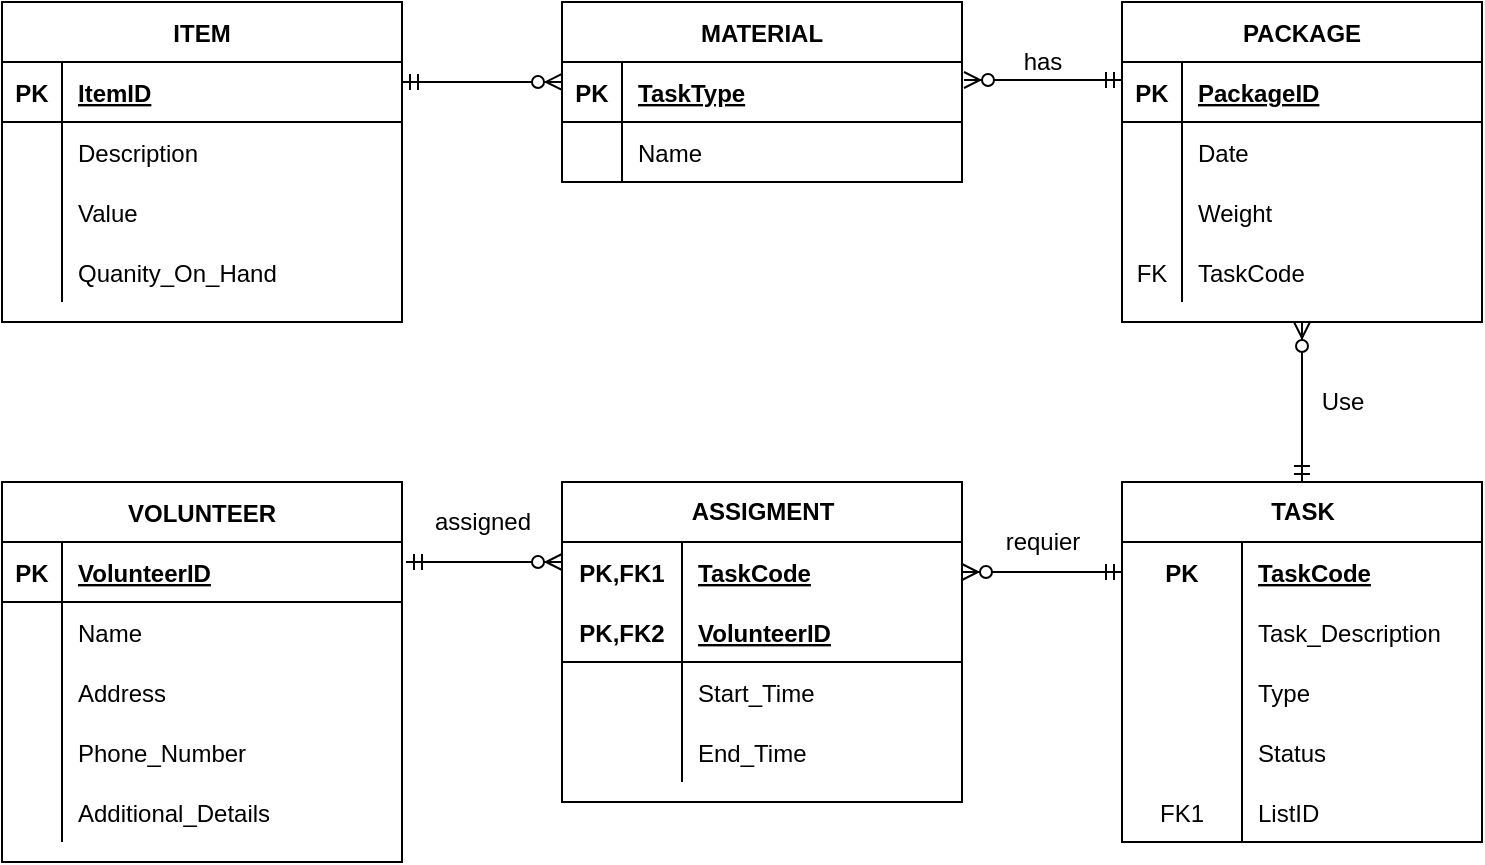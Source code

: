 <mxfile version="14.6.10" type="github">
  <diagram id="HHXSK3o_tv45SCZcJJK3" name="Page-1">
    <mxGraphModel dx="1422" dy="762" grid="1" gridSize="10" guides="1" tooltips="1" connect="1" arrows="1" fold="1" page="1" pageScale="1" pageWidth="850" pageHeight="1100" math="0" shadow="0">
      <root>
        <mxCell id="0" />
        <mxCell id="1" parent="0" />
        <mxCell id="iloRIecj1R1N4f3OYF-m-1" value="ITEM" style="shape=table;startSize=30;container=1;collapsible=1;childLayout=tableLayout;fixedRows=1;rowLines=0;fontStyle=1;align=center;resizeLast=1;" parent="1" vertex="1">
          <mxGeometry x="40" y="40" width="200" height="160" as="geometry" />
        </mxCell>
        <mxCell id="iloRIecj1R1N4f3OYF-m-2" value="" style="shape=partialRectangle;collapsible=0;dropTarget=0;pointerEvents=0;fillColor=none;top=0;left=0;bottom=1;right=0;points=[[0,0.5],[1,0.5]];portConstraint=eastwest;" parent="iloRIecj1R1N4f3OYF-m-1" vertex="1">
          <mxGeometry y="30" width="200" height="30" as="geometry" />
        </mxCell>
        <mxCell id="iloRIecj1R1N4f3OYF-m-3" value="PK" style="shape=partialRectangle;connectable=0;fillColor=none;top=0;left=0;bottom=0;right=0;fontStyle=1;overflow=hidden;" parent="iloRIecj1R1N4f3OYF-m-2" vertex="1">
          <mxGeometry width="30" height="30" as="geometry" />
        </mxCell>
        <mxCell id="iloRIecj1R1N4f3OYF-m-4" value="ItemID" style="shape=partialRectangle;connectable=0;fillColor=none;top=0;left=0;bottom=0;right=0;align=left;spacingLeft=6;fontStyle=5;overflow=hidden;" parent="iloRIecj1R1N4f3OYF-m-2" vertex="1">
          <mxGeometry x="30" width="170" height="30" as="geometry" />
        </mxCell>
        <mxCell id="iloRIecj1R1N4f3OYF-m-5" value="" style="shape=partialRectangle;collapsible=0;dropTarget=0;pointerEvents=0;fillColor=none;top=0;left=0;bottom=0;right=0;points=[[0,0.5],[1,0.5]];portConstraint=eastwest;" parent="iloRIecj1R1N4f3OYF-m-1" vertex="1">
          <mxGeometry y="60" width="200" height="30" as="geometry" />
        </mxCell>
        <mxCell id="iloRIecj1R1N4f3OYF-m-6" value="" style="shape=partialRectangle;connectable=0;fillColor=none;top=0;left=0;bottom=0;right=0;editable=1;overflow=hidden;" parent="iloRIecj1R1N4f3OYF-m-5" vertex="1">
          <mxGeometry width="30" height="30" as="geometry" />
        </mxCell>
        <mxCell id="iloRIecj1R1N4f3OYF-m-7" value="Description" style="shape=partialRectangle;connectable=0;fillColor=none;top=0;left=0;bottom=0;right=0;align=left;spacingLeft=6;overflow=hidden;" parent="iloRIecj1R1N4f3OYF-m-5" vertex="1">
          <mxGeometry x="30" width="170" height="30" as="geometry" />
        </mxCell>
        <mxCell id="iloRIecj1R1N4f3OYF-m-8" value="" style="shape=partialRectangle;collapsible=0;dropTarget=0;pointerEvents=0;fillColor=none;top=0;left=0;bottom=0;right=0;points=[[0,0.5],[1,0.5]];portConstraint=eastwest;" parent="iloRIecj1R1N4f3OYF-m-1" vertex="1">
          <mxGeometry y="90" width="200" height="30" as="geometry" />
        </mxCell>
        <mxCell id="iloRIecj1R1N4f3OYF-m-9" value="" style="shape=partialRectangle;connectable=0;fillColor=none;top=0;left=0;bottom=0;right=0;editable=1;overflow=hidden;" parent="iloRIecj1R1N4f3OYF-m-8" vertex="1">
          <mxGeometry width="30" height="30" as="geometry" />
        </mxCell>
        <mxCell id="iloRIecj1R1N4f3OYF-m-10" value="Value" style="shape=partialRectangle;connectable=0;fillColor=none;top=0;left=0;bottom=0;right=0;align=left;spacingLeft=6;overflow=hidden;" parent="iloRIecj1R1N4f3OYF-m-8" vertex="1">
          <mxGeometry x="30" width="170" height="30" as="geometry" />
        </mxCell>
        <mxCell id="iloRIecj1R1N4f3OYF-m-11" value="" style="shape=partialRectangle;collapsible=0;dropTarget=0;pointerEvents=0;fillColor=none;top=0;left=0;bottom=0;right=0;points=[[0,0.5],[1,0.5]];portConstraint=eastwest;" parent="iloRIecj1R1N4f3OYF-m-1" vertex="1">
          <mxGeometry y="120" width="200" height="30" as="geometry" />
        </mxCell>
        <mxCell id="iloRIecj1R1N4f3OYF-m-12" value="" style="shape=partialRectangle;connectable=0;fillColor=none;top=0;left=0;bottom=0;right=0;editable=1;overflow=hidden;" parent="iloRIecj1R1N4f3OYF-m-11" vertex="1">
          <mxGeometry width="30" height="30" as="geometry" />
        </mxCell>
        <mxCell id="iloRIecj1R1N4f3OYF-m-13" value="Quanity_On_Hand" style="shape=partialRectangle;connectable=0;fillColor=none;top=0;left=0;bottom=0;right=0;align=left;spacingLeft=6;overflow=hidden;" parent="iloRIecj1R1N4f3OYF-m-11" vertex="1">
          <mxGeometry x="30" width="170" height="30" as="geometry" />
        </mxCell>
        <mxCell id="iloRIecj1R1N4f3OYF-m-14" value="PACKAGE" style="shape=table;startSize=30;container=1;collapsible=1;childLayout=tableLayout;fixedRows=1;rowLines=0;fontStyle=1;align=center;resizeLast=1;" parent="1" vertex="1">
          <mxGeometry x="600" y="40" width="180" height="160" as="geometry" />
        </mxCell>
        <mxCell id="iloRIecj1R1N4f3OYF-m-15" value="" style="shape=partialRectangle;collapsible=0;dropTarget=0;pointerEvents=0;fillColor=none;top=0;left=0;bottom=1;right=0;points=[[0,0.5],[1,0.5]];portConstraint=eastwest;" parent="iloRIecj1R1N4f3OYF-m-14" vertex="1">
          <mxGeometry y="30" width="180" height="30" as="geometry" />
        </mxCell>
        <mxCell id="iloRIecj1R1N4f3OYF-m-16" value="PK" style="shape=partialRectangle;connectable=0;fillColor=none;top=0;left=0;bottom=0;right=0;fontStyle=1;overflow=hidden;" parent="iloRIecj1R1N4f3OYF-m-15" vertex="1">
          <mxGeometry width="30" height="30" as="geometry" />
        </mxCell>
        <mxCell id="iloRIecj1R1N4f3OYF-m-17" value="PackageID" style="shape=partialRectangle;connectable=0;fillColor=none;top=0;left=0;bottom=0;right=0;align=left;spacingLeft=6;fontStyle=5;overflow=hidden;" parent="iloRIecj1R1N4f3OYF-m-15" vertex="1">
          <mxGeometry x="30" width="150" height="30" as="geometry" />
        </mxCell>
        <mxCell id="iloRIecj1R1N4f3OYF-m-21" value="" style="shape=partialRectangle;collapsible=0;dropTarget=0;pointerEvents=0;fillColor=none;top=0;left=0;bottom=0;right=0;points=[[0,0.5],[1,0.5]];portConstraint=eastwest;" parent="iloRIecj1R1N4f3OYF-m-14" vertex="1">
          <mxGeometry y="60" width="180" height="30" as="geometry" />
        </mxCell>
        <mxCell id="iloRIecj1R1N4f3OYF-m-22" value="" style="shape=partialRectangle;connectable=0;fillColor=none;top=0;left=0;bottom=0;right=0;editable=1;overflow=hidden;" parent="iloRIecj1R1N4f3OYF-m-21" vertex="1">
          <mxGeometry width="30" height="30" as="geometry" />
        </mxCell>
        <mxCell id="iloRIecj1R1N4f3OYF-m-23" value="Date" style="shape=partialRectangle;connectable=0;fillColor=none;top=0;left=0;bottom=0;right=0;align=left;spacingLeft=6;overflow=hidden;" parent="iloRIecj1R1N4f3OYF-m-21" vertex="1">
          <mxGeometry x="30" width="150" height="30" as="geometry" />
        </mxCell>
        <mxCell id="iloRIecj1R1N4f3OYF-m-24" value="" style="shape=partialRectangle;collapsible=0;dropTarget=0;pointerEvents=0;fillColor=none;top=0;left=0;bottom=0;right=0;points=[[0,0.5],[1,0.5]];portConstraint=eastwest;" parent="iloRIecj1R1N4f3OYF-m-14" vertex="1">
          <mxGeometry y="90" width="180" height="30" as="geometry" />
        </mxCell>
        <mxCell id="iloRIecj1R1N4f3OYF-m-25" value="" style="shape=partialRectangle;connectable=0;fillColor=none;top=0;left=0;bottom=0;right=0;editable=1;overflow=hidden;" parent="iloRIecj1R1N4f3OYF-m-24" vertex="1">
          <mxGeometry width="30" height="30" as="geometry" />
        </mxCell>
        <mxCell id="iloRIecj1R1N4f3OYF-m-26" value="Weight" style="shape=partialRectangle;connectable=0;fillColor=none;top=0;left=0;bottom=0;right=0;align=left;spacingLeft=6;overflow=hidden;" parent="iloRIecj1R1N4f3OYF-m-24" vertex="1">
          <mxGeometry x="30" width="150" height="30" as="geometry" />
        </mxCell>
        <mxCell id="seEr454I1w7zEEHBBlQO-38" value="" style="shape=partialRectangle;collapsible=0;dropTarget=0;pointerEvents=0;fillColor=none;top=0;left=0;bottom=0;right=0;points=[[0,0.5],[1,0.5]];portConstraint=eastwest;" parent="iloRIecj1R1N4f3OYF-m-14" vertex="1">
          <mxGeometry y="120" width="180" height="30" as="geometry" />
        </mxCell>
        <mxCell id="seEr454I1w7zEEHBBlQO-39" value="FK" style="shape=partialRectangle;connectable=0;fillColor=none;top=0;left=0;bottom=0;right=0;editable=1;overflow=hidden;" parent="seEr454I1w7zEEHBBlQO-38" vertex="1">
          <mxGeometry width="30" height="30" as="geometry" />
        </mxCell>
        <mxCell id="seEr454I1w7zEEHBBlQO-40" value="TaskCode" style="shape=partialRectangle;connectable=0;fillColor=none;top=0;left=0;bottom=0;right=0;align=left;spacingLeft=6;overflow=hidden;" parent="seEr454I1w7zEEHBBlQO-38" vertex="1">
          <mxGeometry x="30" width="150" height="30" as="geometry" />
        </mxCell>
        <mxCell id="iloRIecj1R1N4f3OYF-m-27" value="MATERIAL" style="shape=table;startSize=30;container=1;collapsible=1;childLayout=tableLayout;fixedRows=1;rowLines=0;fontStyle=1;align=center;resizeLast=1;" parent="1" vertex="1">
          <mxGeometry x="320" y="40" width="200" height="90" as="geometry" />
        </mxCell>
        <mxCell id="iloRIecj1R1N4f3OYF-m-28" value="" style="shape=partialRectangle;collapsible=0;dropTarget=0;pointerEvents=0;fillColor=none;top=0;left=0;bottom=1;right=0;points=[[0,0.5],[1,0.5]];portConstraint=eastwest;" parent="iloRIecj1R1N4f3OYF-m-27" vertex="1">
          <mxGeometry y="30" width="200" height="30" as="geometry" />
        </mxCell>
        <mxCell id="iloRIecj1R1N4f3OYF-m-29" value="PK" style="shape=partialRectangle;connectable=0;fillColor=none;top=0;left=0;bottom=0;right=0;fontStyle=1;overflow=hidden;" parent="iloRIecj1R1N4f3OYF-m-28" vertex="1">
          <mxGeometry width="30" height="30" as="geometry" />
        </mxCell>
        <mxCell id="iloRIecj1R1N4f3OYF-m-30" value="TaskType" style="shape=partialRectangle;connectable=0;fillColor=none;top=0;left=0;bottom=0;right=0;align=left;spacingLeft=6;fontStyle=5;overflow=hidden;" parent="iloRIecj1R1N4f3OYF-m-28" vertex="1">
          <mxGeometry x="30" width="170" height="30" as="geometry" />
        </mxCell>
        <mxCell id="iloRIecj1R1N4f3OYF-m-31" value="" style="shape=partialRectangle;collapsible=0;dropTarget=0;pointerEvents=0;fillColor=none;top=0;left=0;bottom=0;right=0;points=[[0,0.5],[1,0.5]];portConstraint=eastwest;" parent="iloRIecj1R1N4f3OYF-m-27" vertex="1">
          <mxGeometry y="60" width="200" height="30" as="geometry" />
        </mxCell>
        <mxCell id="iloRIecj1R1N4f3OYF-m-32" value="" style="shape=partialRectangle;connectable=0;fillColor=none;top=0;left=0;bottom=0;right=0;editable=1;overflow=hidden;" parent="iloRIecj1R1N4f3OYF-m-31" vertex="1">
          <mxGeometry width="30" height="30" as="geometry" />
        </mxCell>
        <mxCell id="iloRIecj1R1N4f3OYF-m-33" value="Name" style="shape=partialRectangle;connectable=0;fillColor=none;top=0;left=0;bottom=0;right=0;align=left;spacingLeft=6;overflow=hidden;" parent="iloRIecj1R1N4f3OYF-m-31" vertex="1">
          <mxGeometry x="30" width="170" height="30" as="geometry" />
        </mxCell>
        <mxCell id="iloRIecj1R1N4f3OYF-m-66" value="VOLUNTEER" style="shape=table;startSize=30;container=1;collapsible=1;childLayout=tableLayout;fixedRows=1;rowLines=0;fontStyle=1;align=center;resizeLast=1;" parent="1" vertex="1">
          <mxGeometry x="40" y="280" width="200" height="190" as="geometry" />
        </mxCell>
        <mxCell id="iloRIecj1R1N4f3OYF-m-67" value="" style="shape=partialRectangle;collapsible=0;dropTarget=0;pointerEvents=0;fillColor=none;top=0;left=0;bottom=1;right=0;points=[[0,0.5],[1,0.5]];portConstraint=eastwest;" parent="iloRIecj1R1N4f3OYF-m-66" vertex="1">
          <mxGeometry y="30" width="200" height="30" as="geometry" />
        </mxCell>
        <mxCell id="iloRIecj1R1N4f3OYF-m-68" value="PK" style="shape=partialRectangle;connectable=0;fillColor=none;top=0;left=0;bottom=0;right=0;fontStyle=1;overflow=hidden;" parent="iloRIecj1R1N4f3OYF-m-67" vertex="1">
          <mxGeometry width="30" height="30" as="geometry" />
        </mxCell>
        <mxCell id="iloRIecj1R1N4f3OYF-m-69" value="VolunteerID" style="shape=partialRectangle;connectable=0;fillColor=none;top=0;left=0;bottom=0;right=0;align=left;spacingLeft=6;fontStyle=5;overflow=hidden;" parent="iloRIecj1R1N4f3OYF-m-67" vertex="1">
          <mxGeometry x="30" width="170" height="30" as="geometry" />
        </mxCell>
        <mxCell id="iloRIecj1R1N4f3OYF-m-70" value="" style="shape=partialRectangle;collapsible=0;dropTarget=0;pointerEvents=0;fillColor=none;top=0;left=0;bottom=0;right=0;points=[[0,0.5],[1,0.5]];portConstraint=eastwest;" parent="iloRIecj1R1N4f3OYF-m-66" vertex="1">
          <mxGeometry y="60" width="200" height="30" as="geometry" />
        </mxCell>
        <mxCell id="iloRIecj1R1N4f3OYF-m-71" value="" style="shape=partialRectangle;connectable=0;fillColor=none;top=0;left=0;bottom=0;right=0;editable=1;overflow=hidden;" parent="iloRIecj1R1N4f3OYF-m-70" vertex="1">
          <mxGeometry width="30" height="30" as="geometry" />
        </mxCell>
        <mxCell id="iloRIecj1R1N4f3OYF-m-72" value="Name" style="shape=partialRectangle;connectable=0;fillColor=none;top=0;left=0;bottom=0;right=0;align=left;spacingLeft=6;overflow=hidden;" parent="iloRIecj1R1N4f3OYF-m-70" vertex="1">
          <mxGeometry x="30" width="170" height="30" as="geometry" />
        </mxCell>
        <mxCell id="iloRIecj1R1N4f3OYF-m-73" value="" style="shape=partialRectangle;collapsible=0;dropTarget=0;pointerEvents=0;fillColor=none;top=0;left=0;bottom=0;right=0;points=[[0,0.5],[1,0.5]];portConstraint=eastwest;" parent="iloRIecj1R1N4f3OYF-m-66" vertex="1">
          <mxGeometry y="90" width="200" height="30" as="geometry" />
        </mxCell>
        <mxCell id="iloRIecj1R1N4f3OYF-m-74" value="" style="shape=partialRectangle;connectable=0;fillColor=none;top=0;left=0;bottom=0;right=0;editable=1;overflow=hidden;" parent="iloRIecj1R1N4f3OYF-m-73" vertex="1">
          <mxGeometry width="30" height="30" as="geometry" />
        </mxCell>
        <mxCell id="iloRIecj1R1N4f3OYF-m-75" value="Address" style="shape=partialRectangle;connectable=0;fillColor=none;top=0;left=0;bottom=0;right=0;align=left;spacingLeft=6;overflow=hidden;" parent="iloRIecj1R1N4f3OYF-m-73" vertex="1">
          <mxGeometry x="30" width="170" height="30" as="geometry" />
        </mxCell>
        <mxCell id="iloRIecj1R1N4f3OYF-m-76" value="" style="shape=partialRectangle;collapsible=0;dropTarget=0;pointerEvents=0;fillColor=none;top=0;left=0;bottom=0;right=0;points=[[0,0.5],[1,0.5]];portConstraint=eastwest;" parent="iloRIecj1R1N4f3OYF-m-66" vertex="1">
          <mxGeometry y="120" width="200" height="30" as="geometry" />
        </mxCell>
        <mxCell id="iloRIecj1R1N4f3OYF-m-77" value="" style="shape=partialRectangle;connectable=0;fillColor=none;top=0;left=0;bottom=0;right=0;editable=1;overflow=hidden;" parent="iloRIecj1R1N4f3OYF-m-76" vertex="1">
          <mxGeometry width="30" height="30" as="geometry" />
        </mxCell>
        <mxCell id="iloRIecj1R1N4f3OYF-m-78" value="Phone_Number" style="shape=partialRectangle;connectable=0;fillColor=none;top=0;left=0;bottom=0;right=0;align=left;spacingLeft=6;overflow=hidden;" parent="iloRIecj1R1N4f3OYF-m-76" vertex="1">
          <mxGeometry x="30" width="170" height="30" as="geometry" />
        </mxCell>
        <mxCell id="seEr454I1w7zEEHBBlQO-49" value="" style="shape=partialRectangle;collapsible=0;dropTarget=0;pointerEvents=0;fillColor=none;top=0;left=0;bottom=0;right=0;points=[[0,0.5],[1,0.5]];portConstraint=eastwest;" parent="iloRIecj1R1N4f3OYF-m-66" vertex="1">
          <mxGeometry y="150" width="200" height="30" as="geometry" />
        </mxCell>
        <mxCell id="seEr454I1w7zEEHBBlQO-50" value="" style="shape=partialRectangle;connectable=0;fillColor=none;top=0;left=0;bottom=0;right=0;editable=1;overflow=hidden;" parent="seEr454I1w7zEEHBBlQO-49" vertex="1">
          <mxGeometry width="30" height="30" as="geometry" />
        </mxCell>
        <mxCell id="seEr454I1w7zEEHBBlQO-51" value="Additional_Details" style="shape=partialRectangle;connectable=0;fillColor=none;top=0;left=0;bottom=0;right=0;align=left;spacingLeft=6;overflow=hidden;" parent="seEr454I1w7zEEHBBlQO-49" vertex="1">
          <mxGeometry x="30" width="170" height="30" as="geometry" />
        </mxCell>
        <mxCell id="iloRIecj1R1N4f3OYF-m-92" value="ASSIGMENT" style="shape=table;startSize=30;container=1;collapsible=1;childLayout=tableLayout;fixedRows=1;rowLines=0;fontStyle=1;align=center;resizeLast=1;html=1;" parent="1" vertex="1">
          <mxGeometry x="320" y="280" width="200" height="160" as="geometry" />
        </mxCell>
        <mxCell id="iloRIecj1R1N4f3OYF-m-93" value="" style="shape=partialRectangle;collapsible=0;dropTarget=0;pointerEvents=0;fillColor=none;top=0;left=0;bottom=0;right=0;points=[[0,0.5],[1,0.5]];portConstraint=eastwest;" parent="iloRIecj1R1N4f3OYF-m-92" vertex="1">
          <mxGeometry y="30" width="200" height="30" as="geometry" />
        </mxCell>
        <mxCell id="iloRIecj1R1N4f3OYF-m-94" value="PK,FK1" style="shape=partialRectangle;connectable=0;fillColor=none;top=0;left=0;bottom=0;right=0;fontStyle=1;overflow=hidden;" parent="iloRIecj1R1N4f3OYF-m-93" vertex="1">
          <mxGeometry width="60" height="30" as="geometry" />
        </mxCell>
        <mxCell id="iloRIecj1R1N4f3OYF-m-95" value="TaskCode" style="shape=partialRectangle;connectable=0;fillColor=none;top=0;left=0;bottom=0;right=0;align=left;spacingLeft=6;fontStyle=5;overflow=hidden;" parent="iloRIecj1R1N4f3OYF-m-93" vertex="1">
          <mxGeometry x="60" width="140" height="30" as="geometry" />
        </mxCell>
        <mxCell id="iloRIecj1R1N4f3OYF-m-96" value="" style="shape=partialRectangle;collapsible=0;dropTarget=0;pointerEvents=0;fillColor=none;top=0;left=0;bottom=1;right=0;points=[[0,0.5],[1,0.5]];portConstraint=eastwest;" parent="iloRIecj1R1N4f3OYF-m-92" vertex="1">
          <mxGeometry y="60" width="200" height="30" as="geometry" />
        </mxCell>
        <mxCell id="iloRIecj1R1N4f3OYF-m-97" value="PK,FK2" style="shape=partialRectangle;connectable=0;fillColor=none;top=0;left=0;bottom=0;right=0;fontStyle=1;overflow=hidden;" parent="iloRIecj1R1N4f3OYF-m-96" vertex="1">
          <mxGeometry width="60" height="30" as="geometry" />
        </mxCell>
        <mxCell id="iloRIecj1R1N4f3OYF-m-98" value="VolunteerID" style="shape=partialRectangle;connectable=0;fillColor=none;top=0;left=0;bottom=0;right=0;align=left;spacingLeft=6;fontStyle=5;overflow=hidden;" parent="iloRIecj1R1N4f3OYF-m-96" vertex="1">
          <mxGeometry x="60" width="140" height="30" as="geometry" />
        </mxCell>
        <mxCell id="iloRIecj1R1N4f3OYF-m-99" value="" style="shape=partialRectangle;collapsible=0;dropTarget=0;pointerEvents=0;fillColor=none;top=0;left=0;bottom=0;right=0;points=[[0,0.5],[1,0.5]];portConstraint=eastwest;" parent="iloRIecj1R1N4f3OYF-m-92" vertex="1">
          <mxGeometry y="90" width="200" height="30" as="geometry" />
        </mxCell>
        <mxCell id="iloRIecj1R1N4f3OYF-m-100" value="" style="shape=partialRectangle;connectable=0;fillColor=none;top=0;left=0;bottom=0;right=0;editable=1;overflow=hidden;" parent="iloRIecj1R1N4f3OYF-m-99" vertex="1">
          <mxGeometry width="60" height="30" as="geometry" />
        </mxCell>
        <mxCell id="iloRIecj1R1N4f3OYF-m-101" value="Start_Time" style="shape=partialRectangle;connectable=0;fillColor=none;top=0;left=0;bottom=0;right=0;align=left;spacingLeft=6;overflow=hidden;" parent="iloRIecj1R1N4f3OYF-m-99" vertex="1">
          <mxGeometry x="60" width="140" height="30" as="geometry" />
        </mxCell>
        <mxCell id="iloRIecj1R1N4f3OYF-m-102" value="" style="shape=partialRectangle;collapsible=0;dropTarget=0;pointerEvents=0;fillColor=none;top=0;left=0;bottom=0;right=0;points=[[0,0.5],[1,0.5]];portConstraint=eastwest;" parent="iloRIecj1R1N4f3OYF-m-92" vertex="1">
          <mxGeometry y="120" width="200" height="30" as="geometry" />
        </mxCell>
        <mxCell id="iloRIecj1R1N4f3OYF-m-103" value="" style="shape=partialRectangle;connectable=0;fillColor=none;top=0;left=0;bottom=0;right=0;editable=1;overflow=hidden;" parent="iloRIecj1R1N4f3OYF-m-102" vertex="1">
          <mxGeometry width="60" height="30" as="geometry" />
        </mxCell>
        <mxCell id="iloRIecj1R1N4f3OYF-m-104" value="End_Time" style="shape=partialRectangle;connectable=0;fillColor=none;top=0;left=0;bottom=0;right=0;align=left;spacingLeft=6;overflow=hidden;" parent="iloRIecj1R1N4f3OYF-m-102" vertex="1">
          <mxGeometry x="60" width="140" height="30" as="geometry" />
        </mxCell>
        <mxCell id="iloRIecj1R1N4f3OYF-m-105" value="TASK" style="shape=table;startSize=30;container=1;collapsible=1;childLayout=tableLayout;fixedRows=1;rowLines=0;fontStyle=1;align=center;resizeLast=1;html=1;" parent="1" vertex="1">
          <mxGeometry x="600" y="280" width="180" height="180" as="geometry" />
        </mxCell>
        <mxCell id="iloRIecj1R1N4f3OYF-m-106" value="" style="shape=partialRectangle;collapsible=0;dropTarget=0;pointerEvents=0;fillColor=none;top=0;left=0;bottom=0;right=0;points=[[0,0.5],[1,0.5]];portConstraint=eastwest;" parent="iloRIecj1R1N4f3OYF-m-105" vertex="1">
          <mxGeometry y="30" width="180" height="30" as="geometry" />
        </mxCell>
        <mxCell id="iloRIecj1R1N4f3OYF-m-107" value="PK" style="shape=partialRectangle;connectable=0;fillColor=none;top=0;left=0;bottom=0;right=0;fontStyle=1;overflow=hidden;" parent="iloRIecj1R1N4f3OYF-m-106" vertex="1">
          <mxGeometry width="60" height="30" as="geometry" />
        </mxCell>
        <mxCell id="iloRIecj1R1N4f3OYF-m-108" value="TaskCode" style="shape=partialRectangle;connectable=0;fillColor=none;top=0;left=0;bottom=0;right=0;align=left;spacingLeft=6;fontStyle=5;overflow=hidden;" parent="iloRIecj1R1N4f3OYF-m-106" vertex="1">
          <mxGeometry x="60" width="120" height="30" as="geometry" />
        </mxCell>
        <mxCell id="iloRIecj1R1N4f3OYF-m-112" value="" style="shape=partialRectangle;collapsible=0;dropTarget=0;pointerEvents=0;fillColor=none;top=0;left=0;bottom=0;right=0;points=[[0,0.5],[1,0.5]];portConstraint=eastwest;" parent="iloRIecj1R1N4f3OYF-m-105" vertex="1">
          <mxGeometry y="60" width="180" height="30" as="geometry" />
        </mxCell>
        <mxCell id="iloRIecj1R1N4f3OYF-m-113" value="" style="shape=partialRectangle;connectable=0;fillColor=none;top=0;left=0;bottom=0;right=0;editable=1;overflow=hidden;" parent="iloRIecj1R1N4f3OYF-m-112" vertex="1">
          <mxGeometry width="60" height="30" as="geometry" />
        </mxCell>
        <mxCell id="iloRIecj1R1N4f3OYF-m-114" value="Task_Description" style="shape=partialRectangle;connectable=0;fillColor=none;top=0;left=0;bottom=0;right=0;align=left;spacingLeft=6;overflow=hidden;" parent="iloRIecj1R1N4f3OYF-m-112" vertex="1">
          <mxGeometry x="60" width="120" height="30" as="geometry" />
        </mxCell>
        <mxCell id="seEr454I1w7zEEHBBlQO-21" value="" style="shape=partialRectangle;collapsible=0;dropTarget=0;pointerEvents=0;fillColor=none;top=0;left=0;bottom=0;right=0;points=[[0,0.5],[1,0.5]];portConstraint=eastwest;" parent="iloRIecj1R1N4f3OYF-m-105" vertex="1">
          <mxGeometry y="90" width="180" height="30" as="geometry" />
        </mxCell>
        <mxCell id="seEr454I1w7zEEHBBlQO-22" value="" style="shape=partialRectangle;connectable=0;fillColor=none;top=0;left=0;bottom=0;right=0;editable=1;overflow=hidden;" parent="seEr454I1w7zEEHBBlQO-21" vertex="1">
          <mxGeometry width="60" height="30" as="geometry" />
        </mxCell>
        <mxCell id="seEr454I1w7zEEHBBlQO-23" value="Type" style="shape=partialRectangle;connectable=0;fillColor=none;top=0;left=0;bottom=0;right=0;align=left;spacingLeft=6;overflow=hidden;" parent="seEr454I1w7zEEHBBlQO-21" vertex="1">
          <mxGeometry x="60" width="120" height="30" as="geometry" />
        </mxCell>
        <mxCell id="seEr454I1w7zEEHBBlQO-24" value="" style="shape=partialRectangle;collapsible=0;dropTarget=0;pointerEvents=0;fillColor=none;top=0;left=0;bottom=0;right=0;points=[[0,0.5],[1,0.5]];portConstraint=eastwest;" parent="iloRIecj1R1N4f3OYF-m-105" vertex="1">
          <mxGeometry y="120" width="180" height="30" as="geometry" />
        </mxCell>
        <mxCell id="seEr454I1w7zEEHBBlQO-25" value="" style="shape=partialRectangle;connectable=0;fillColor=none;top=0;left=0;bottom=0;right=0;editable=1;overflow=hidden;" parent="seEr454I1w7zEEHBBlQO-24" vertex="1">
          <mxGeometry width="60" height="30" as="geometry" />
        </mxCell>
        <mxCell id="seEr454I1w7zEEHBBlQO-26" value="Status" style="shape=partialRectangle;connectable=0;fillColor=none;top=0;left=0;bottom=0;right=0;align=left;spacingLeft=6;overflow=hidden;" parent="seEr454I1w7zEEHBBlQO-24" vertex="1">
          <mxGeometry x="60" width="120" height="30" as="geometry" />
        </mxCell>
        <mxCell id="seEr454I1w7zEEHBBlQO-27" value="" style="shape=partialRectangle;collapsible=0;dropTarget=0;pointerEvents=0;fillColor=none;top=0;left=0;bottom=0;right=0;points=[[0,0.5],[1,0.5]];portConstraint=eastwest;" parent="iloRIecj1R1N4f3OYF-m-105" vertex="1">
          <mxGeometry y="150" width="180" height="30" as="geometry" />
        </mxCell>
        <mxCell id="seEr454I1w7zEEHBBlQO-28" value="FK1" style="shape=partialRectangle;connectable=0;fillColor=none;top=0;left=0;bottom=0;right=0;editable=1;overflow=hidden;" parent="seEr454I1w7zEEHBBlQO-27" vertex="1">
          <mxGeometry width="60" height="30" as="geometry" />
        </mxCell>
        <mxCell id="seEr454I1w7zEEHBBlQO-29" value="ListID" style="shape=partialRectangle;connectable=0;fillColor=none;top=0;left=0;bottom=0;right=0;align=left;spacingLeft=6;overflow=hidden;" parent="seEr454I1w7zEEHBBlQO-27" vertex="1">
          <mxGeometry x="60" width="120" height="30" as="geometry" />
        </mxCell>
        <mxCell id="seEr454I1w7zEEHBBlQO-30" value="" style="fontSize=12;html=1;endArrow=ERzeroToMany;startArrow=ERmandOne;rounded=0;entryX=0;entryY=0.333;entryDx=0;entryDy=0;entryPerimeter=0;" parent="1" target="iloRIecj1R1N4f3OYF-m-28" edge="1">
          <mxGeometry width="100" height="100" relative="1" as="geometry">
            <mxPoint x="240" y="80" as="sourcePoint" />
            <mxPoint x="310" y="85" as="targetPoint" />
          </mxGeometry>
        </mxCell>
        <mxCell id="seEr454I1w7zEEHBBlQO-32" value="" style="fontSize=12;html=1;endArrow=ERzeroToMany;startArrow=ERmandOne;rounded=0;entryX=1.005;entryY=0.3;entryDx=0;entryDy=0;entryPerimeter=0;" parent="1" target="iloRIecj1R1N4f3OYF-m-28" edge="1">
          <mxGeometry width="100" height="100" relative="1" as="geometry">
            <mxPoint x="600" y="79" as="sourcePoint" />
            <mxPoint x="530" y="80" as="targetPoint" />
          </mxGeometry>
        </mxCell>
        <mxCell id="seEr454I1w7zEEHBBlQO-35" value="" style="fontSize=12;html=1;endArrow=ERzeroToMany;startArrow=ERmandOne;rounded=0;" parent="1" edge="1">
          <mxGeometry width="100" height="100" relative="1" as="geometry">
            <mxPoint x="242" y="320" as="sourcePoint" />
            <mxPoint x="320" y="320" as="targetPoint" />
          </mxGeometry>
        </mxCell>
        <mxCell id="seEr454I1w7zEEHBBlQO-36" value="" style="fontSize=12;html=1;endArrow=ERzeroToMany;startArrow=ERmandOne;rounded=0;exitX=0;exitY=0.5;exitDx=0;exitDy=0;entryX=1;entryY=0.5;entryDx=0;entryDy=0;" parent="1" source="iloRIecj1R1N4f3OYF-m-106" target="iloRIecj1R1N4f3OYF-m-93" edge="1">
          <mxGeometry width="100" height="100" relative="1" as="geometry">
            <mxPoint x="550" y="330" as="sourcePoint" />
            <mxPoint x="550" y="480" as="targetPoint" />
          </mxGeometry>
        </mxCell>
        <mxCell id="seEr454I1w7zEEHBBlQO-43" value="" style="fontSize=12;html=1;endArrow=ERzeroToMany;startArrow=ERmandOne;rounded=0;entryX=0.5;entryY=1;entryDx=0;entryDy=0;exitX=0.5;exitY=0;exitDx=0;exitDy=0;" parent="1" source="iloRIecj1R1N4f3OYF-m-105" target="iloRIecj1R1N4f3OYF-m-14" edge="1">
          <mxGeometry width="100" height="100" relative="1" as="geometry">
            <mxPoint x="660" y="240" as="sourcePoint" />
            <mxPoint x="581" y="240" as="targetPoint" />
          </mxGeometry>
        </mxCell>
        <mxCell id="seEr454I1w7zEEHBBlQO-44" value="Use" style="text;html=1;align=center;verticalAlign=middle;resizable=0;points=[];autosize=1;strokeColor=none;" parent="1" vertex="1">
          <mxGeometry x="690" y="230" width="40" height="20" as="geometry" />
        </mxCell>
        <mxCell id="seEr454I1w7zEEHBBlQO-45" value="requier" style="text;html=1;align=center;verticalAlign=middle;resizable=0;points=[];autosize=1;strokeColor=none;" parent="1" vertex="1">
          <mxGeometry x="535" y="300" width="50" height="20" as="geometry" />
        </mxCell>
        <mxCell id="seEr454I1w7zEEHBBlQO-46" value="assigned" style="text;html=1;align=center;verticalAlign=middle;resizable=0;points=[];autosize=1;strokeColor=none;" parent="1" vertex="1">
          <mxGeometry x="250" y="290" width="60" height="20" as="geometry" />
        </mxCell>
        <mxCell id="seEr454I1w7zEEHBBlQO-47" value="has" style="text;html=1;align=center;verticalAlign=middle;resizable=0;points=[];autosize=1;strokeColor=none;" parent="1" vertex="1">
          <mxGeometry x="545" y="60" width="30" height="20" as="geometry" />
        </mxCell>
      </root>
    </mxGraphModel>
  </diagram>
</mxfile>
